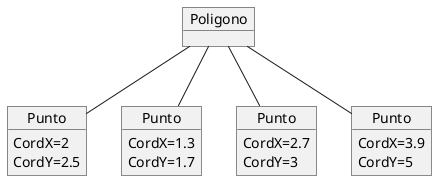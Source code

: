 @startuml 
object "Poligono" as P1
object "Punto" as P3
P3 : CordX=2
P3 : CordY=2.5
object "Punto" as P4
object "Punto" as P5
object "Punto" as P6
P4 : CordX=1.3
P4 : CordY=1.7
P5 : CordX=2.7
P5 : CordY=3
P6 : CordX=3.9
P6 : CordY=5
P1 -- P3
P1 -- P6
P1 -- P4
P1 -- P5
@enduml